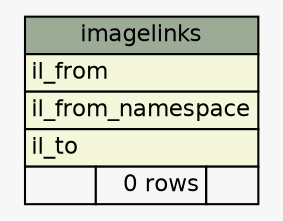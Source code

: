 // dot 2.38.0 on Linux 3.14.35-28.38.amzn1.x86_64
// SchemaSpy rev Unknown
digraph "imagelinks" {
  graph [
    rankdir="RL"
    bgcolor="#f7f7f7"
    nodesep="0.18"
    ranksep="0.46"
    fontname="Helvetica"
    fontsize="11"
  ];
  node [
    fontname="Helvetica"
    fontsize="11"
    shape="plaintext"
  ];
  edge [
    arrowsize="0.8"
  ];
  "imagelinks" [
    label=<
    <TABLE BORDER="0" CELLBORDER="1" CELLSPACING="0" BGCOLOR="#ffffff">
      <TR><TD COLSPAN="3" BGCOLOR="#9bab96" ALIGN="CENTER">imagelinks</TD></TR>
      <TR><TD PORT="il_from" COLSPAN="3" BGCOLOR="#f4f7da" ALIGN="LEFT">il_from</TD></TR>
      <TR><TD PORT="il_from_namespace" COLSPAN="3" BGCOLOR="#f4f7da" ALIGN="LEFT">il_from_namespace</TD></TR>
      <TR><TD PORT="il_to" COLSPAN="3" BGCOLOR="#f4f7da" ALIGN="LEFT">il_to</TD></TR>
      <TR><TD ALIGN="LEFT" BGCOLOR="#f7f7f7">  </TD><TD ALIGN="RIGHT" BGCOLOR="#f7f7f7">0 rows</TD><TD ALIGN="RIGHT" BGCOLOR="#f7f7f7">  </TD></TR>
    </TABLE>>
    URL="tables/imagelinks.html"
    tooltip="imagelinks"
  ];
}
